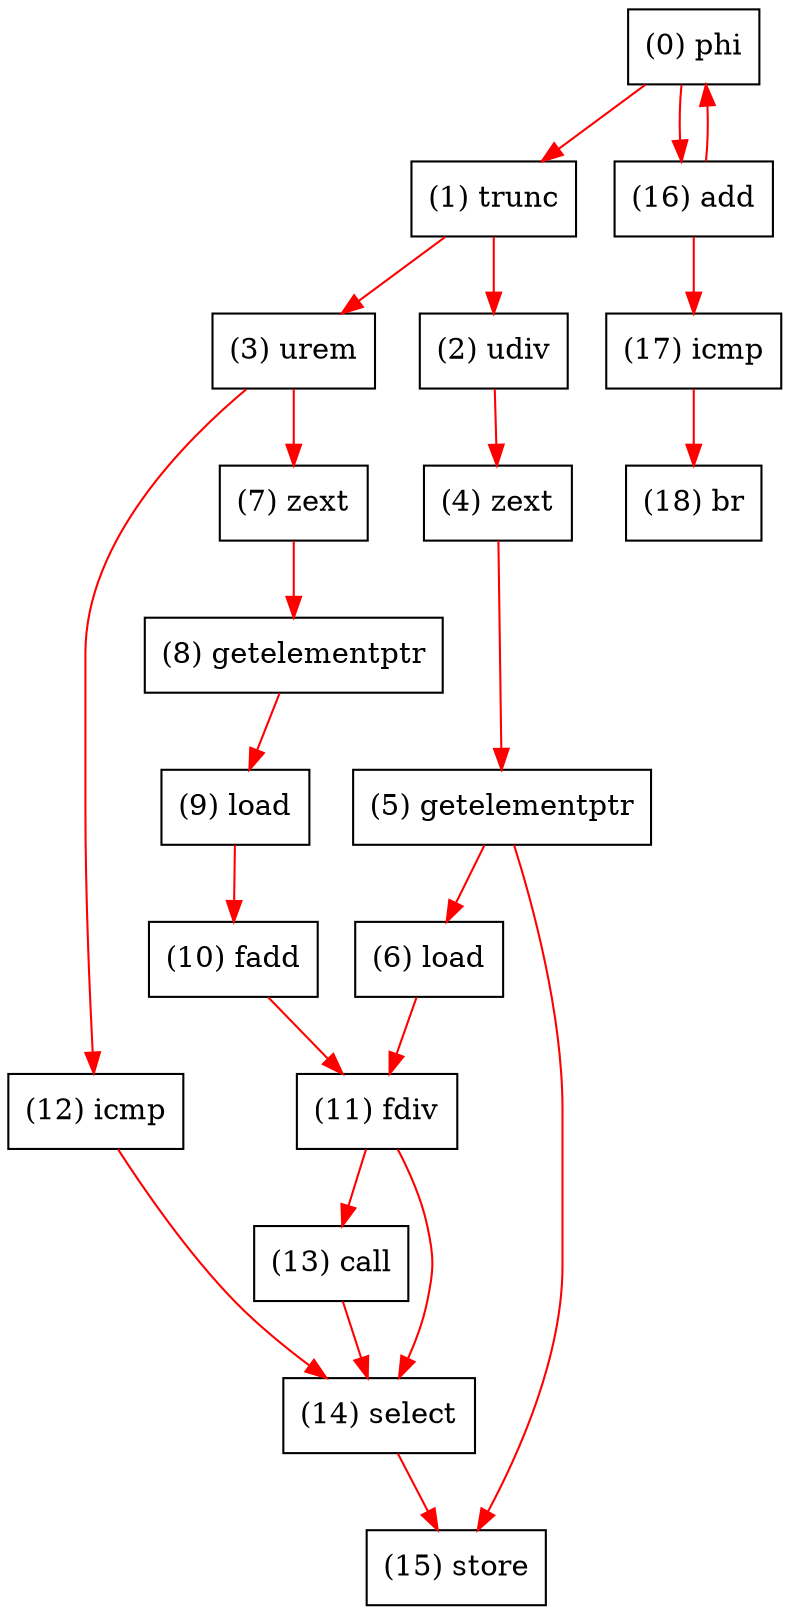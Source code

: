 digraph "DFG for'kernel' function" {
	Node0phi[shape=record, label="(0) phi"];
	Node1trunc[shape=record, label="(1) trunc"];
	Node2udiv[shape=record, label="(2) udiv"];
	Node3urem[shape=record, label="(3) urem"];
	Node4zext[shape=record, label="(4) zext"];
	Node5getelementptr[shape=record, label="(5) getelementptr"];
	Node6load[shape=record, label="(6) load"];
	Node7zext[shape=record, label="(7) zext"];
	Node8getelementptr[shape=record, label="(8) getelementptr"];
	Node9load[shape=record, label="(9) load"];
	Node10fadd[shape=record, label="(10) fadd"];
	Node11fdiv[shape=record, label="(11) fdiv"];
	Node12icmp[shape=record, label="(12) icmp"];
	Node13call[shape=record, label="(13) call"];
	Node14select[shape=record, label="(14) select"];
	Node15store[shape=record, label="(15) store"];
	Node16add[shape=record, label="(16) add"];
	Node17icmp[shape=record, label="(17) icmp"];
	Node18br[shape=record, label="(18) br"];
edge [color=red]
	Node16add -> Node0phi
	Node0phi -> Node1trunc
	Node1trunc -> Node2udiv
	Node1trunc -> Node3urem
	Node2udiv -> Node4zext
	Node4zext -> Node5getelementptr
	Node5getelementptr -> Node6load
	Node3urem -> Node7zext
	Node7zext -> Node8getelementptr
	Node8getelementptr -> Node9load
	Node9load -> Node10fadd
	Node6load -> Node11fdiv
	Node10fadd -> Node11fdiv
	Node3urem -> Node12icmp
	Node11fdiv -> Node13call
	Node12icmp -> Node14select
	Node13call -> Node14select
	Node11fdiv -> Node14select
	Node14select -> Node15store
	Node5getelementptr -> Node15store
	Node0phi -> Node16add
	Node16add -> Node17icmp
	Node17icmp -> Node18br
}
